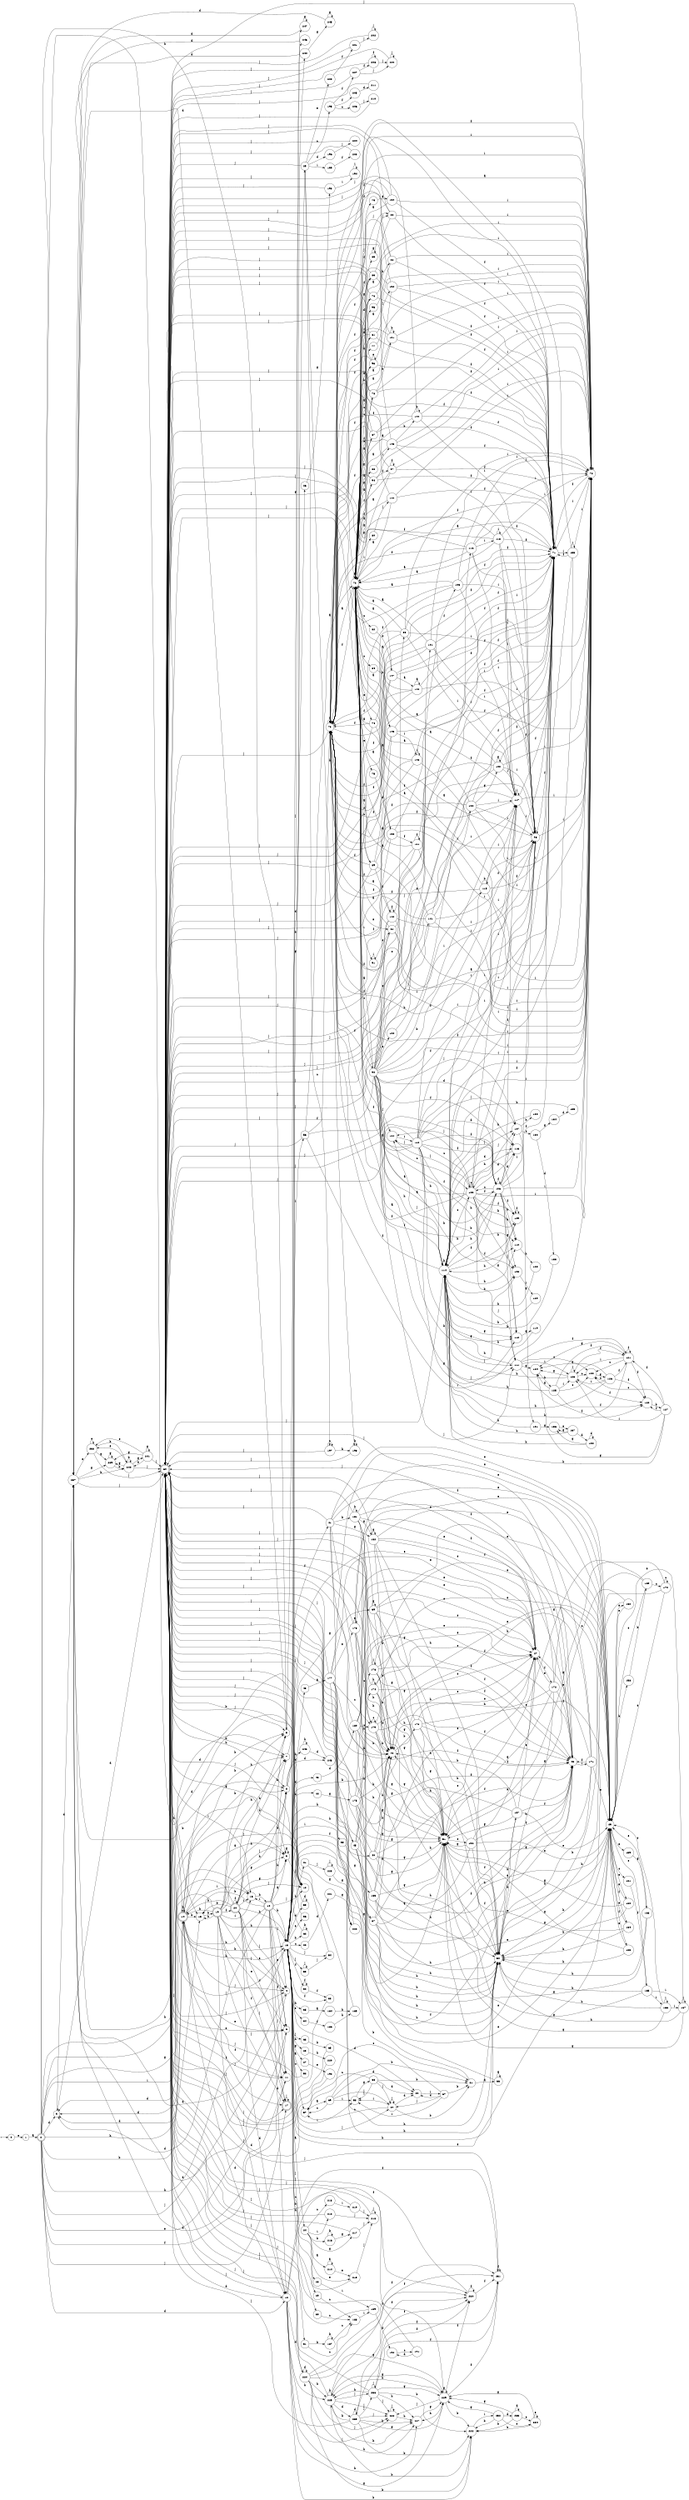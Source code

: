 digraph finite_state_machine {
rankdir=LR;
size="20,20";
node [shape = point]; "dummy0"
node [shape = circle]; "0";
"dummy0" -> "0";
node [shape = circle]; "1";
node [shape = doublecircle]; "2";node [shape = circle]; "3";
node [shape = circle]; "4";
node [shape = circle]; "5";
node [shape = circle]; "6";
node [shape = circle]; "7";
node [shape = circle]; "8";
node [shape = circle]; "9";
node [shape = circle]; "10";
node [shape = circle]; "11";
node [shape = circle]; "12";
node [shape = circle]; "13";
node [shape = doublecircle]; "14";node [shape = circle]; "15";
node [shape = circle]; "16";
node [shape = doublecircle]; "17";node [shape = doublecircle]; "18";node [shape = doublecircle]; "19";node [shape = doublecircle]; "20";node [shape = circle]; "21";
node [shape = circle]; "22";
node [shape = circle]; "23";
node [shape = circle]; "24";
node [shape = circle]; "25";
node [shape = circle]; "26";
node [shape = circle]; "27";
node [shape = circle]; "28";
node [shape = circle]; "29";
node [shape = circle]; "30";
node [shape = circle]; "31";
node [shape = circle]; "32";
node [shape = circle]; "33";
node [shape = circle]; "34";
node [shape = circle]; "35";
node [shape = circle]; "36";
node [shape = circle]; "37";
node [shape = circle]; "38";
node [shape = circle]; "39";
node [shape = circle]; "40";
node [shape = circle]; "41";
node [shape = circle]; "42";
node [shape = circle]; "43";
node [shape = circle]; "44";
node [shape = circle]; "45";
node [shape = circle]; "46";
node [shape = circle]; "47";
node [shape = circle]; "48";
node [shape = circle]; "49";
node [shape = circle]; "50";
node [shape = circle]; "51";
node [shape = circle]; "52";
node [shape = circle]; "53";
node [shape = circle]; "54";
node [shape = circle]; "55";
node [shape = circle]; "56";
node [shape = circle]; "57";
node [shape = circle]; "58";
node [shape = circle]; "59";
node [shape = circle]; "60";
node [shape = circle]; "61";
node [shape = circle]; "62";
node [shape = circle]; "63";
node [shape = doublecircle]; "64";node [shape = circle]; "65";
node [shape = circle]; "66";
node [shape = circle]; "67";
node [shape = circle]; "68";
node [shape = circle]; "69";
node [shape = circle]; "70";
node [shape = circle]; "71";
node [shape = circle]; "72";
node [shape = circle]; "73";
node [shape = circle]; "74";
node [shape = circle]; "75";
node [shape = circle]; "76";
node [shape = circle]; "77";
node [shape = circle]; "78";
node [shape = circle]; "79";
node [shape = circle]; "80";
node [shape = circle]; "81";
node [shape = circle]; "82";
node [shape = circle]; "83";
node [shape = circle]; "84";
node [shape = circle]; "85";
node [shape = circle]; "86";
node [shape = circle]; "87";
node [shape = circle]; "88";
node [shape = circle]; "89";
node [shape = circle]; "90";
node [shape = circle]; "91";
node [shape = circle]; "92";
node [shape = circle]; "93";
node [shape = circle]; "94";
node [shape = circle]; "95";
node [shape = circle]; "96";
node [shape = circle]; "97";
node [shape = circle]; "98";
node [shape = circle]; "99";
node [shape = circle]; "100";
node [shape = circle]; "101";
node [shape = circle]; "102";
node [shape = circle]; "103";
node [shape = circle]; "104";
node [shape = circle]; "105";
node [shape = circle]; "106";
node [shape = circle]; "107";
node [shape = circle]; "108";
node [shape = circle]; "109";
node [shape = circle]; "110";
node [shape = circle]; "111";
node [shape = circle]; "112";
node [shape = circle]; "113";
node [shape = circle]; "114";
node [shape = circle]; "115";
node [shape = circle]; "116";
node [shape = circle]; "117";
node [shape = circle]; "118";
node [shape = circle]; "119";
node [shape = circle]; "120";
node [shape = circle]; "121";
node [shape = circle]; "122";
node [shape = circle]; "123";
node [shape = circle]; "124";
node [shape = circle]; "125";
node [shape = circle]; "126";
node [shape = circle]; "127";
node [shape = circle]; "128";
node [shape = circle]; "129";
node [shape = circle]; "130";
node [shape = circle]; "131";
node [shape = circle]; "132";
node [shape = circle]; "133";
node [shape = circle]; "134";
node [shape = circle]; "135";
node [shape = circle]; "136";
node [shape = circle]; "137";
node [shape = circle]; "138";
node [shape = circle]; "139";
node [shape = circle]; "140";
node [shape = circle]; "141";
node [shape = circle]; "142";
node [shape = circle]; "143";
node [shape = circle]; "144";
node [shape = circle]; "145";
node [shape = circle]; "146";
node [shape = circle]; "147";
node [shape = circle]; "148";
node [shape = circle]; "149";
node [shape = circle]; "150";
node [shape = circle]; "151";
node [shape = circle]; "152";
node [shape = circle]; "153";
node [shape = circle]; "154";
node [shape = circle]; "155";
node [shape = circle]; "156";
node [shape = circle]; "157";
node [shape = circle]; "158";
node [shape = circle]; "159";
node [shape = circle]; "160";
node [shape = circle]; "161";
node [shape = circle]; "162";
node [shape = circle]; "163";
node [shape = circle]; "164";
node [shape = circle]; "165";
node [shape = circle]; "166";
node [shape = circle]; "167";
node [shape = circle]; "168";
node [shape = circle]; "169";
node [shape = circle]; "170";
node [shape = circle]; "171";
node [shape = circle]; "172";
node [shape = circle]; "173";
node [shape = circle]; "174";
node [shape = circle]; "175";
node [shape = circle]; "176";
node [shape = circle]; "177";
node [shape = circle]; "178";
node [shape = circle]; "179";
node [shape = circle]; "180";
node [shape = circle]; "181";
node [shape = circle]; "182";
node [shape = circle]; "183";
node [shape = circle]; "184";
node [shape = circle]; "185";
node [shape = circle]; "186";
node [shape = circle]; "187";
node [shape = circle]; "188";
node [shape = circle]; "189";
node [shape = circle]; "190";
node [shape = circle]; "191";
node [shape = circle]; "192";
node [shape = circle]; "193";
node [shape = circle]; "194";
node [shape = circle]; "195";
node [shape = circle]; "196";
node [shape = circle]; "197";
node [shape = circle]; "198";
node [shape = circle]; "199";
node [shape = circle]; "200";
node [shape = circle]; "201";
node [shape = circle]; "202";
node [shape = circle]; "203";
node [shape = circle]; "204";
node [shape = circle]; "205";
node [shape = circle]; "206";
node [shape = circle]; "207";
node [shape = circle]; "208";
node [shape = circle]; "209";
node [shape = circle]; "210";
node [shape = circle]; "211";
node [shape = circle]; "212";
node [shape = circle]; "213";
node [shape = circle]; "214";
node [shape = circle]; "215";
node [shape = circle]; "216";
node [shape = circle]; "217";
node [shape = circle]; "218";
node [shape = circle]; "219";
node [shape = circle]; "220";
node [shape = circle]; "221";
node [shape = circle]; "222";
node [shape = circle]; "223";
node [shape = circle]; "224";
node [shape = circle]; "225";
node [shape = circle]; "226";
node [shape = circle]; "227";
node [shape = circle]; "228";
node [shape = circle]; "229";
node [shape = circle]; "230";
node [shape = circle]; "231";
node [shape = circle]; "232";
node [shape = circle]; "233";
node [shape = circle]; "234";
node [shape = circle]; "235";
node [shape = circle]; "236";
node [shape = circle]; "237";
node [shape = circle]; "238";
node [shape = circle]; "239";
node [shape = circle]; "240";
node [shape = circle]; "241";
node [shape = circle]; "242";
node [shape = circle]; "243";
node [shape = circle]; "244";
node [shape = circle]; "245";
node [shape = circle]; "246";
node [shape = circle]; "247";
"0" -> "1" [label = "e"];
 "1" -> "2" [label = "a"];
 "2" -> "3" [label = "d"];
 "2" -> "12" [label = "d"];
 "2" -> "17" [label = "j"];
 "2" -> "10" [label = "j"];
 "2" -> "4" [label = "j"];
 "2" -> "5" [label = "h"];
 "2" -> "7" [label = "h"];
 "2" -> "8" [label = "h"];
 "2" -> "13" [label = "h"];
 "2" -> "14" [label = "h"];
 "2" -> "6" [label = "e"];
 "2" -> "9" [label = "g"];
 "2" -> "11" [label = "f"];
 "2" -> "15" [label = "b"];
 "2" -> "16" [label = "i"];
 "17" -> "17" [label = "j"];
 "16" -> "18" [label = "h"];
 "18" -> "16" [label = "i"];
 "18" -> "3" [label = "d"];
 "18" -> "12" [label = "d"];
 "18" -> "17" [label = "j"];
 "18" -> "10" [label = "j"];
 "18" -> "4" [label = "j"];
 "18" -> "5" [label = "h"];
 "18" -> "7" [label = "h"];
 "18" -> "8" [label = "h"];
 "18" -> "13" [label = "h"];
 "18" -> "14" [label = "h"];
 "18" -> "6" [label = "e"];
 "18" -> "9" [label = "g"];
 "18" -> "11" [label = "f"];
 "18" -> "15" [label = "b"];
 "15" -> "19" [label = "b"];
 "19" -> "15" [label = "b"];
 "19" -> "11" [label = "f"];
 "19" -> "20" [label = "f"];
 "19" -> "3" [label = "d"];
 "19" -> "12" [label = "d"];
 "19" -> "17" [label = "j"];
 "19" -> "10" [label = "j"];
 "19" -> "4" [label = "j"];
 "19" -> "5" [label = "h"];
 "19" -> "7" [label = "h"];
 "19" -> "8" [label = "h"];
 "19" -> "13" [label = "h"];
 "19" -> "14" [label = "h"];
 "19" -> "6" [label = "e"];
 "19" -> "9" [label = "g"];
 "19" -> "16" [label = "i"];
 "20" -> "11" [label = "f"];
 "20" -> "20" [label = "f"];
 "20" -> "15" [label = "b"];
 "20" -> "3" [label = "d"];
 "20" -> "12" [label = "d"];
 "20" -> "17" [label = "j"];
 "20" -> "10" [label = "j"];
 "20" -> "4" [label = "j"];
 "20" -> "5" [label = "h"];
 "20" -> "7" [label = "h"];
 "20" -> "8" [label = "h"];
 "20" -> "13" [label = "h"];
 "20" -> "14" [label = "h"];
 "20" -> "6" [label = "e"];
 "20" -> "9" [label = "g"];
 "20" -> "16" [label = "i"];
 "14" -> "5" [label = "h"];
 "14" -> "7" [label = "h"];
 "14" -> "8" [label = "h"];
 "14" -> "13" [label = "h"];
 "14" -> "14" [label = "h"];
 "14" -> "3" [label = "d"];
 "14" -> "12" [label = "d"];
 "14" -> "17" [label = "j"];
 "14" -> "10" [label = "j"];
 "14" -> "4" [label = "j"];
 "14" -> "6" [label = "e"];
 "14" -> "9" [label = "g"];
 "14" -> "11" [label = "f"];
 "14" -> "15" [label = "b"];
 "14" -> "16" [label = "i"];
 "13" -> "35" [label = "h"];
 "13" -> "40" [label = "h"];
 "13" -> "45" [label = "h"];
 "13" -> "46" [label = "h"];
 "13" -> "50" [label = "h"];
 "13" -> "21" [label = "h"];
 "13" -> "23" [label = "h"];
 "13" -> "31" [label = "h"];
 "13" -> "57" [label = "c"];
 "13" -> "29" [label = "c"];
 "13" -> "22" [label = "c"];
 "13" -> "24" [label = "a"];
 "13" -> "52" [label = "a"];
 "13" -> "62" [label = "b"];
 "13" -> "25" [label = "b"];
 "13" -> "44" [label = "b"];
 "13" -> "61" [label = "b"];
 "13" -> "30" [label = "b"];
 "13" -> "51" [label = "g"];
 "13" -> "26" [label = "g"];
 "13" -> "27" [label = "g"];
 "13" -> "39" [label = "g"];
 "13" -> "64" [label = "j"];
 "13" -> "53" [label = "j"];
 "13" -> "54" [label = "j"];
 "13" -> "60" [label = "j"];
 "13" -> "28" [label = "j"];
 "13" -> "63" [label = "j"];
 "13" -> "32" [label = "f"];
 "13" -> "33" [label = "f"];
 "13" -> "48" [label = "f"];
 "13" -> "37" [label = "f"];
 "13" -> "41" [label = "f"];
 "13" -> "49" [label = "e"];
 "13" -> "34" [label = "e"];
 "13" -> "36" [label = "e"];
 "13" -> "47" [label = "e"];
 "13" -> "56" [label = "i"];
 "13" -> "58" [label = "i"];
 "13" -> "38" [label = "i"];
 "13" -> "59" [label = "d"];
 "13" -> "42" [label = "d"];
 "13" -> "43" [label = "d"];
 "13" -> "55" [label = "d"];
 "64" -> "3" [label = "d"];
 "64" -> "12" [label = "d"];
 "64" -> "17" [label = "j"];
 "64" -> "10" [label = "j"];
 "64" -> "4" [label = "j"];
 "64" -> "5" [label = "h"];
 "64" -> "7" [label = "h"];
 "64" -> "8" [label = "h"];
 "64" -> "13" [label = "h"];
 "64" -> "14" [label = "h"];
 "64" -> "6" [label = "e"];
 "64" -> "9" [label = "g"];
 "64" -> "11" [label = "f"];
 "64" -> "15" [label = "b"];
 "64" -> "16" [label = "i"];
 "63" -> "65" [label = "b"];
 "65" -> "64" [label = "j"];
 "62" -> "62" [label = "b"];
 "62" -> "64" [label = "j"];
 "61" -> "66" [label = "a"];
 "61" -> "64" [label = "j"];
 "66" -> "66" [label = "a"];
 "66" -> "64" [label = "j"];
 "60" -> "60" [label = "j"];
 "60" -> "57" [label = "c"];
 "60" -> "58" [label = "i"];
 "60" -> "59" [label = "d"];
 "60" -> "61" [label = "b"];
 "59" -> "67" [label = "i"];
 "67" -> "59" [label = "d"];
 "67" -> "57" [label = "c"];
 "67" -> "58" [label = "i"];
 "67" -> "60" [label = "j"];
 "67" -> "61" [label = "b"];
 "58" -> "68" [label = "g"];
 "68" -> "58" [label = "i"];
 "68" -> "57" [label = "c"];
 "68" -> "59" [label = "d"];
 "68" -> "60" [label = "j"];
 "68" -> "61" [label = "b"];
 "57" -> "69" [label = "a"];
 "69" -> "57" [label = "c"];
 "69" -> "58" [label = "i"];
 "69" -> "59" [label = "d"];
 "69" -> "60" [label = "j"];
 "69" -> "61" [label = "b"];
 "56" -> "70" [label = "i"];
 "56" -> "73" [label = "f"];
 "56" -> "71" [label = "f"];
 "56" -> "72" [label = "a"];
 "56" -> "64" [label = "j"];
 "73" -> "73" [label = "f"];
 "73" -> "71" [label = "f"];
 "73" -> "70" [label = "i"];
 "73" -> "72" [label = "a"];
 "73" -> "64" [label = "j"];
 "72" -> "72" [label = "a"];
 "72" -> "88" [label = "a"];
 "72" -> "74" [label = "e"];
 "72" -> "75" [label = "e"];
 "72" -> "92" [label = "e"];
 "72" -> "93" [label = "e"];
 "72" -> "76" [label = "h"];
 "72" -> "95" [label = "h"];
 "72" -> "81" [label = "c"];
 "72" -> "82" [label = "c"];
 "72" -> "84" [label = "c"];
 "72" -> "89" [label = "c"];
 "72" -> "90" [label = "c"];
 "72" -> "77" [label = "c"];
 "72" -> "94" [label = "g"];
 "72" -> "85" [label = "g"];
 "72" -> "78" [label = "g"];
 "72" -> "87" [label = "g"];
 "72" -> "64" [label = "j"];
 "72" -> "86" [label = "j"];
 "72" -> "79" [label = "j"];
 "72" -> "80" [label = "i"];
 "72" -> "91" [label = "i"];
 "72" -> "70" [label = "i"];
 "72" -> "83" [label = "d"];
 "72" -> "73" [label = "f"];
 "72" -> "71" [label = "f"];
 "95" -> "96" [label = "h"];
 "96" -> "72" [label = "a"];
 "96" -> "70" [label = "i"];
 "96" -> "73" [label = "f"];
 "96" -> "71" [label = "f"];
 "96" -> "64" [label = "j"];
 "94" -> "73" [label = "f"];
 "94" -> "97" [label = "f"];
 "94" -> "71" [label = "f"];
 "94" -> "72" [label = "a"];
 "94" -> "70" [label = "i"];
 "94" -> "64" [label = "j"];
 "97" -> "73" [label = "f"];
 "97" -> "97" [label = "f"];
 "97" -> "71" [label = "f"];
 "97" -> "72" [label = "a"];
 "97" -> "70" [label = "i"];
 "97" -> "64" [label = "j"];
 "93" -> "93" [label = "e"];
 "93" -> "72" [label = "a"];
 "93" -> "70" [label = "i"];
 "93" -> "73" [label = "f"];
 "93" -> "71" [label = "f"];
 "93" -> "64" [label = "j"];
 "92" -> "98" [label = "i"];
 "92" -> "70" [label = "i"];
 "92" -> "72" [label = "a"];
 "92" -> "73" [label = "f"];
 "92" -> "71" [label = "f"];
 "92" -> "64" [label = "j"];
 "98" -> "98" [label = "i"];
 "98" -> "70" [label = "i"];
 "98" -> "72" [label = "a"];
 "98" -> "73" [label = "f"];
 "98" -> "71" [label = "f"];
 "98" -> "64" [label = "j"];
 "91" -> "91" [label = "i"];
 "91" -> "92" [label = "e"];
 "90" -> "105" [label = "c"];
 "90" -> "99" [label = "c"];
 "90" -> "116" [label = "e"];
 "90" -> "100" [label = "e"];
 "90" -> "101" [label = "e"];
 "90" -> "70" [label = "i"];
 "90" -> "98" [label = "i"];
 "90" -> "117" [label = "i"];
 "90" -> "102" [label = "i"];
 "90" -> "64" [label = "j"];
 "90" -> "103" [label = "j"];
 "90" -> "104" [label = "j"];
 "90" -> "107" [label = "j"];
 "90" -> "111" [label = "j"];
 "90" -> "73" [label = "f"];
 "90" -> "106" [label = "f"];
 "90" -> "109" [label = "f"];
 "90" -> "71" [label = "f"];
 "90" -> "115" [label = "b"];
 "90" -> "108" [label = "b"];
 "90" -> "114" [label = "h"];
 "90" -> "110" [label = "h"];
 "90" -> "112" [label = "g"];
 "90" -> "113" [label = "d"];
 "90" -> "72" [label = "a"];
 "117" -> "98" [label = "i"];
 "117" -> "117" [label = "i"];
 "117" -> "70" [label = "i"];
 "117" -> "72" [label = "a"];
 "117" -> "73" [label = "f"];
 "117" -> "71" [label = "f"];
 "117" -> "64" [label = "j"];
 "116" -> "70" [label = "i"];
 "116" -> "98" [label = "i"];
 "116" -> "117" [label = "i"];
 "116" -> "118" [label = "i"];
 "116" -> "72" [label = "a"];
 "116" -> "73" [label = "f"];
 "116" -> "71" [label = "f"];
 "116" -> "64" [label = "j"];
 "118" -> "70" [label = "i"];
 "118" -> "98" [label = "i"];
 "118" -> "117" [label = "i"];
 "118" -> "118" [label = "i"];
 "118" -> "72" [label = "a"];
 "118" -> "73" [label = "f"];
 "118" -> "71" [label = "f"];
 "118" -> "64" [label = "j"];
 "115" -> "115" [label = "b"];
 "115" -> "98" [label = "i"];
 "115" -> "117" [label = "i"];
 "115" -> "70" [label = "i"];
 "115" -> "72" [label = "a"];
 "115" -> "73" [label = "f"];
 "115" -> "71" [label = "f"];
 "115" -> "64" [label = "j"];
 "114" -> "114" [label = "h"];
 "114" -> "110" [label = "h"];
 "114" -> "104" [label = "j"];
 "114" -> "64" [label = "j"];
 "114" -> "107" [label = "j"];
 "114" -> "111" [label = "j"];
 "114" -> "108" [label = "b"];
 "114" -> "73" [label = "f"];
 "114" -> "106" [label = "f"];
 "114" -> "109" [label = "f"];
 "114" -> "71" [label = "f"];
 "114" -> "112" [label = "g"];
 "114" -> "113" [label = "d"];
 "114" -> "105" [label = "c"];
 "114" -> "98" [label = "i"];
 "114" -> "117" [label = "i"];
 "114" -> "70" [label = "i"];
 "114" -> "72" [label = "a"];
 "113" -> "114" [label = "h"];
 "112" -> "119" [label = "g"];
 "119" -> "114" [label = "h"];
 "111" -> "120" [label = "f"];
 "111" -> "121" [label = "f"];
 "111" -> "122" [label = "c"];
 "111" -> "123" [label = "i"];
 "111" -> "124" [label = "g"];
 "111" -> "114" [label = "h"];
 "124" -> "125" [label = "b"];
 "125" -> "124" [label = "g"];
 "125" -> "120" [label = "f"];
 "125" -> "121" [label = "f"];
 "125" -> "122" [label = "c"];
 "125" -> "123" [label = "i"];
 "125" -> "114" [label = "h"];
 "123" -> "123" [label = "i"];
 "123" -> "120" [label = "f"];
 "123" -> "121" [label = "f"];
 "123" -> "122" [label = "c"];
 "123" -> "124" [label = "g"];
 "123" -> "114" [label = "h"];
 "122" -> "126" [label = "g"];
 "126" -> "122" [label = "c"];
 "126" -> "120" [label = "f"];
 "126" -> "121" [label = "f"];
 "126" -> "123" [label = "i"];
 "126" -> "124" [label = "g"];
 "126" -> "114" [label = "h"];
 "121" -> "120" [label = "f"];
 "121" -> "121" [label = "f"];
 "121" -> "122" [label = "c"];
 "121" -> "123" [label = "i"];
 "121" -> "124" [label = "g"];
 "121" -> "114" [label = "h"];
 "120" -> "127" [label = "b"];
 "127" -> "120" [label = "f"];
 "127" -> "121" [label = "f"];
 "127" -> "122" [label = "c"];
 "127" -> "123" [label = "i"];
 "127" -> "124" [label = "g"];
 "127" -> "114" [label = "h"];
 "110" -> "128" [label = "h"];
 "128" -> "114" [label = "h"];
 "109" -> "109" [label = "f"];
 "109" -> "114" [label = "h"];
 "108" -> "129" [label = "i"];
 "129" -> "114" [label = "h"];
 "107" -> "130" [label = "h"];
 "107" -> "131" [label = "g"];
 "107" -> "132" [label = "c"];
 "132" -> "133" [label = "d"];
 "132" -> "134" [label = "g"];
 "134" -> "135" [label = "d"];
 "135" -> "114" [label = "h"];
 "133" -> "114" [label = "h"];
 "131" -> "136" [label = "g"];
 "131" -> "114" [label = "h"];
 "136" -> "137" [label = "e"];
 "137" -> "136" [label = "g"];
 "137" -> "138" [label = "d"];
 "137" -> "114" [label = "h"];
 "138" -> "138" [label = "d"];
 "138" -> "136" [label = "g"];
 "138" -> "114" [label = "h"];
 "130" -> "114" [label = "h"];
 "106" -> "73" [label = "f"];
 "106" -> "106" [label = "f"];
 "106" -> "109" [label = "f"];
 "106" -> "71" [label = "f"];
 "106" -> "104" [label = "j"];
 "106" -> "64" [label = "j"];
 "106" -> "107" [label = "j"];
 "106" -> "111" [label = "j"];
 "106" -> "105" [label = "c"];
 "106" -> "108" [label = "b"];
 "106" -> "114" [label = "h"];
 "106" -> "110" [label = "h"];
 "106" -> "112" [label = "g"];
 "106" -> "113" [label = "d"];
 "106" -> "98" [label = "i"];
 "106" -> "117" [label = "i"];
 "106" -> "70" [label = "i"];
 "106" -> "72" [label = "a"];
 "105" -> "105" [label = "c"];
 "105" -> "104" [label = "j"];
 "105" -> "64" [label = "j"];
 "105" -> "107" [label = "j"];
 "105" -> "111" [label = "j"];
 "105" -> "73" [label = "f"];
 "105" -> "106" [label = "f"];
 "105" -> "109" [label = "f"];
 "105" -> "71" [label = "f"];
 "105" -> "108" [label = "b"];
 "105" -> "114" [label = "h"];
 "105" -> "110" [label = "h"];
 "105" -> "112" [label = "g"];
 "105" -> "113" [label = "d"];
 "105" -> "98" [label = "i"];
 "105" -> "117" [label = "i"];
 "105" -> "70" [label = "i"];
 "105" -> "72" [label = "a"];
 "104" -> "139" [label = "i"];
 "139" -> "104" [label = "j"];
 "139" -> "64" [label = "j"];
 "139" -> "107" [label = "j"];
 "139" -> "111" [label = "j"];
 "139" -> "105" [label = "c"];
 "139" -> "73" [label = "f"];
 "139" -> "106" [label = "f"];
 "139" -> "109" [label = "f"];
 "139" -> "71" [label = "f"];
 "139" -> "108" [label = "b"];
 "139" -> "114" [label = "h"];
 "139" -> "110" [label = "h"];
 "139" -> "112" [label = "g"];
 "139" -> "113" [label = "d"];
 "139" -> "98" [label = "i"];
 "139" -> "117" [label = "i"];
 "139" -> "70" [label = "i"];
 "139" -> "72" [label = "a"];
 "103" -> "98" [label = "i"];
 "103" -> "117" [label = "i"];
 "103" -> "70" [label = "i"];
 "103" -> "72" [label = "a"];
 "103" -> "73" [label = "f"];
 "103" -> "71" [label = "f"];
 "103" -> "64" [label = "j"];
 "102" -> "140" [label = "g"];
 "102" -> "98" [label = "i"];
 "102" -> "117" [label = "i"];
 "102" -> "70" [label = "i"];
 "102" -> "72" [label = "a"];
 "102" -> "73" [label = "f"];
 "102" -> "71" [label = "f"];
 "102" -> "64" [label = "j"];
 "140" -> "140" [label = "g"];
 "140" -> "98" [label = "i"];
 "140" -> "117" [label = "i"];
 "140" -> "70" [label = "i"];
 "140" -> "72" [label = "a"];
 "140" -> "73" [label = "f"];
 "140" -> "71" [label = "f"];
 "140" -> "64" [label = "j"];
 "101" -> "98" [label = "i"];
 "101" -> "117" [label = "i"];
 "101" -> "70" [label = "i"];
 "101" -> "72" [label = "a"];
 "101" -> "73" [label = "f"];
 "101" -> "71" [label = "f"];
 "101" -> "64" [label = "j"];
 "100" -> "141" [label = "h"];
 "141" -> "98" [label = "i"];
 "141" -> "117" [label = "i"];
 "141" -> "70" [label = "i"];
 "141" -> "72" [label = "a"];
 "141" -> "73" [label = "f"];
 "141" -> "71" [label = "f"];
 "141" -> "64" [label = "j"];
 "99" -> "98" [label = "i"];
 "99" -> "117" [label = "i"];
 "99" -> "70" [label = "i"];
 "99" -> "72" [label = "a"];
 "99" -> "73" [label = "f"];
 "99" -> "71" [label = "f"];
 "99" -> "64" [label = "j"];
 "89" -> "73" [label = "f"];
 "89" -> "142" [label = "f"];
 "89" -> "71" [label = "f"];
 "89" -> "98" [label = "i"];
 "89" -> "70" [label = "i"];
 "89" -> "72" [label = "a"];
 "89" -> "64" [label = "j"];
 "142" -> "73" [label = "f"];
 "142" -> "142" [label = "f"];
 "142" -> "71" [label = "f"];
 "142" -> "98" [label = "i"];
 "142" -> "70" [label = "i"];
 "142" -> "72" [label = "a"];
 "142" -> "64" [label = "j"];
 "88" -> "143" [label = "i"];
 "143" -> "144" [label = "b"];
 "143" -> "98" [label = "i"];
 "143" -> "70" [label = "i"];
 "143" -> "72" [label = "a"];
 "143" -> "73" [label = "f"];
 "143" -> "71" [label = "f"];
 "143" -> "64" [label = "j"];
 "144" -> "144" [label = "b"];
 "144" -> "98" [label = "i"];
 "144" -> "70" [label = "i"];
 "144" -> "72" [label = "a"];
 "144" -> "73" [label = "f"];
 "144" -> "71" [label = "f"];
 "144" -> "64" [label = "j"];
 "87" -> "72" [label = "a"];
 "87" -> "70" [label = "i"];
 "87" -> "73" [label = "f"];
 "87" -> "71" [label = "f"];
 "87" -> "64" [label = "j"];
 "86" -> "72" [label = "a"];
 "86" -> "70" [label = "i"];
 "86" -> "73" [label = "f"];
 "86" -> "71" [label = "f"];
 "86" -> "64" [label = "j"];
 "85" -> "85" [label = "g"];
 "85" -> "86" [label = "j"];
 "84" -> "145" [label = "h"];
 "145" -> "146" [label = "i"];
 "145" -> "70" [label = "i"];
 "145" -> "72" [label = "a"];
 "145" -> "73" [label = "f"];
 "145" -> "71" [label = "f"];
 "145" -> "64" [label = "j"];
 "146" -> "146" [label = "i"];
 "146" -> "70" [label = "i"];
 "146" -> "72" [label = "a"];
 "146" -> "73" [label = "f"];
 "146" -> "71" [label = "f"];
 "146" -> "64" [label = "j"];
 "83" -> "72" [label = "a"];
 "83" -> "70" [label = "i"];
 "83" -> "73" [label = "f"];
 "83" -> "71" [label = "f"];
 "83" -> "64" [label = "j"];
 "82" -> "147" [label = "e"];
 "147" -> "72" [label = "a"];
 "147" -> "148" [label = "a"];
 "147" -> "70" [label = "i"];
 "147" -> "73" [label = "f"];
 "147" -> "71" [label = "f"];
 "147" -> "64" [label = "j"];
 "148" -> "72" [label = "a"];
 "148" -> "148" [label = "a"];
 "148" -> "70" [label = "i"];
 "148" -> "73" [label = "f"];
 "148" -> "71" [label = "f"];
 "148" -> "64" [label = "j"];
 "81" -> "72" [label = "a"];
 "81" -> "70" [label = "i"];
 "81" -> "73" [label = "f"];
 "81" -> "71" [label = "f"];
 "81" -> "64" [label = "j"];
 "80" -> "149" [label = "j"];
 "149" -> "72" [label = "a"];
 "149" -> "70" [label = "i"];
 "149" -> "73" [label = "f"];
 "149" -> "71" [label = "f"];
 "149" -> "64" [label = "j"];
 "79" -> "150" [label = "a"];
 "150" -> "72" [label = "a"];
 "150" -> "70" [label = "i"];
 "150" -> "73" [label = "f"];
 "150" -> "71" [label = "f"];
 "150" -> "64" [label = "j"];
 "78" -> "151" [label = "b"];
 "78" -> "72" [label = "a"];
 "78" -> "70" [label = "i"];
 "78" -> "73" [label = "f"];
 "78" -> "71" [label = "f"];
 "78" -> "64" [label = "j"];
 "151" -> "151" [label = "b"];
 "151" -> "72" [label = "a"];
 "151" -> "70" [label = "i"];
 "151" -> "73" [label = "f"];
 "151" -> "71" [label = "f"];
 "151" -> "64" [label = "j"];
 "77" -> "152" [label = "j"];
 "152" -> "72" [label = "a"];
 "152" -> "70" [label = "i"];
 "152" -> "73" [label = "f"];
 "152" -> "71" [label = "f"];
 "152" -> "64" [label = "j"];
 "76" -> "72" [label = "a"];
 "76" -> "70" [label = "i"];
 "76" -> "73" [label = "f"];
 "76" -> "71" [label = "f"];
 "76" -> "64" [label = "j"];
 "75" -> "153" [label = "d"];
 "153" -> "73" [label = "f"];
 "153" -> "154" [label = "f"];
 "153" -> "71" [label = "f"];
 "153" -> "72" [label = "a"];
 "153" -> "70" [label = "i"];
 "153" -> "64" [label = "j"];
 "154" -> "73" [label = "f"];
 "154" -> "154" [label = "f"];
 "154" -> "71" [label = "f"];
 "154" -> "72" [label = "a"];
 "154" -> "70" [label = "i"];
 "154" -> "64" [label = "j"];
 "74" -> "72" [label = "a"];
 "74" -> "70" [label = "i"];
 "74" -> "73" [label = "f"];
 "74" -> "71" [label = "f"];
 "74" -> "64" [label = "j"];
 "71" -> "73" [label = "f"];
 "71" -> "71" [label = "f"];
 "71" -> "155" [label = "i"];
 "71" -> "70" [label = "i"];
 "71" -> "72" [label = "a"];
 "71" -> "64" [label = "j"];
 "155" -> "155" [label = "i"];
 "155" -> "70" [label = "i"];
 "155" -> "73" [label = "f"];
 "155" -> "71" [label = "f"];
 "155" -> "72" [label = "a"];
 "155" -> "64" [label = "j"];
 "70" -> "70" [label = "i"];
 "70" -> "73" [label = "f"];
 "70" -> "71" [label = "f"];
 "70" -> "72" [label = "a"];
 "70" -> "64" [label = "j"];
 "55" -> "55" [label = "d"];
 "55" -> "64" [label = "j"];
 "54" -> "64" [label = "j"];
 "53" -> "53" [label = "j"];
 "53" -> "54" [label = "j"];
 "52" -> "64" [label = "j"];
 "51" -> "156" [label = "e"];
 "156" -> "51" [label = "g"];
 "156" -> "50" [label = "h"];
 "156" -> "46" [label = "h"];
 "156" -> "49" [label = "e"];
 "156" -> "47" [label = "e"];
 "156" -> "48" [label = "f"];
 "156" -> "64" [label = "j"];
 "50" -> "157" [label = "h"];
 "157" -> "50" [label = "h"];
 "157" -> "46" [label = "h"];
 "157" -> "51" [label = "g"];
 "157" -> "49" [label = "e"];
 "157" -> "47" [label = "e"];
 "157" -> "48" [label = "f"];
 "157" -> "64" [label = "j"];
 "49" -> "158" [label = "b"];
 "49" -> "160" [label = "e"];
 "49" -> "162" [label = "e"];
 "49" -> "159" [label = "e"];
 "49" -> "161" [label = "c"];
 "49" -> "163" [label = "f"];
 "49" -> "164" [label = "f"];
 "164" -> "49" [label = "e"];
 "164" -> "50" [label = "h"];
 "164" -> "51" [label = "g"];
 "163" -> "49" [label = "e"];
 "163" -> "50" [label = "h"];
 "163" -> "51" [label = "g"];
 "162" -> "49" [label = "e"];
 "162" -> "50" [label = "h"];
 "162" -> "51" [label = "g"];
 "161" -> "165" [label = "f"];
 "165" -> "166" [label = "i"];
 "165" -> "167" [label = "i"];
 "165" -> "49" [label = "e"];
 "165" -> "50" [label = "h"];
 "165" -> "51" [label = "g"];
 "167" -> "167" [label = "i"];
 "167" -> "49" [label = "e"];
 "167" -> "50" [label = "h"];
 "167" -> "51" [label = "g"];
 "166" -> "166" [label = "i"];
 "166" -> "167" [label = "i"];
 "166" -> "49" [label = "e"];
 "166" -> "50" [label = "h"];
 "166" -> "51" [label = "g"];
 "160" -> "49" [label = "e"];
 "160" -> "50" [label = "h"];
 "160" -> "51" [label = "g"];
 "159" -> "168" [label = "g"];
 "168" -> "49" [label = "e"];
 "168" -> "50" [label = "h"];
 "168" -> "51" [label = "g"];
 "158" -> "169" [label = "b"];
 "169" -> "170" [label = "c"];
 "169" -> "49" [label = "e"];
 "169" -> "50" [label = "h"];
 "169" -> "51" [label = "g"];
 "170" -> "170" [label = "c"];
 "170" -> "49" [label = "e"];
 "170" -> "50" [label = "h"];
 "170" -> "51" [label = "g"];
 "48" -> "171" [label = "i"];
 "171" -> "48" [label = "f"];
 "171" -> "50" [label = "h"];
 "171" -> "46" [label = "h"];
 "171" -> "49" [label = "e"];
 "171" -> "47" [label = "e"];
 "171" -> "51" [label = "g"];
 "171" -> "64" [label = "j"];
 "47" -> "172" [label = "f"];
 "172" -> "49" [label = "e"];
 "172" -> "47" [label = "e"];
 "172" -> "50" [label = "h"];
 "172" -> "46" [label = "h"];
 "172" -> "48" [label = "f"];
 "172" -> "51" [label = "g"];
 "172" -> "64" [label = "j"];
 "46" -> "173" [label = "b"];
 "173" -> "50" [label = "h"];
 "173" -> "46" [label = "h"];
 "173" -> "49" [label = "e"];
 "173" -> "47" [label = "e"];
 "173" -> "48" [label = "f"];
 "173" -> "51" [label = "g"];
 "173" -> "64" [label = "j"];
 "45" -> "46" [label = "h"];
 "45" -> "50" [label = "h"];
 "45" -> "174" [label = "h"];
 "45" -> "49" [label = "e"];
 "45" -> "47" [label = "e"];
 "45" -> "48" [label = "f"];
 "45" -> "51" [label = "g"];
 "45" -> "64" [label = "j"];
 "174" -> "46" [label = "h"];
 "174" -> "50" [label = "h"];
 "174" -> "174" [label = "h"];
 "174" -> "49" [label = "e"];
 "174" -> "47" [label = "e"];
 "174" -> "48" [label = "f"];
 "174" -> "51" [label = "g"];
 "174" -> "64" [label = "j"];
 "44" -> "175" [label = "g"];
 "175" -> "176" [label = "i"];
 "175" -> "50" [label = "h"];
 "175" -> "46" [label = "h"];
 "175" -> "49" [label = "e"];
 "175" -> "47" [label = "e"];
 "175" -> "48" [label = "f"];
 "175" -> "51" [label = "g"];
 "175" -> "64" [label = "j"];
 "176" -> "176" [label = "i"];
 "176" -> "50" [label = "h"];
 "176" -> "46" [label = "h"];
 "176" -> "49" [label = "e"];
 "176" -> "47" [label = "e"];
 "176" -> "48" [label = "f"];
 "176" -> "51" [label = "g"];
 "176" -> "64" [label = "j"];
 "43" -> "177" [label = "a"];
 "177" -> "49" [label = "e"];
 "177" -> "178" [label = "e"];
 "177" -> "47" [label = "e"];
 "177" -> "179" [label = "c"];
 "177" -> "50" [label = "h"];
 "177" -> "46" [label = "h"];
 "177" -> "48" [label = "f"];
 "177" -> "51" [label = "g"];
 "177" -> "64" [label = "j"];
 "179" -> "179" [label = "c"];
 "179" -> "50" [label = "h"];
 "179" -> "46" [label = "h"];
 "179" -> "49" [label = "e"];
 "179" -> "47" [label = "e"];
 "179" -> "48" [label = "f"];
 "179" -> "51" [label = "g"];
 "179" -> "64" [label = "j"];
 "178" -> "49" [label = "e"];
 "178" -> "178" [label = "e"];
 "178" -> "47" [label = "e"];
 "178" -> "179" [label = "c"];
 "178" -> "50" [label = "h"];
 "178" -> "46" [label = "h"];
 "178" -> "48" [label = "f"];
 "178" -> "51" [label = "g"];
 "178" -> "64" [label = "j"];
 "42" -> "180" [label = "d"];
 "180" -> "179" [label = "c"];
 "180" -> "50" [label = "h"];
 "180" -> "46" [label = "h"];
 "180" -> "49" [label = "e"];
 "180" -> "47" [label = "e"];
 "180" -> "48" [label = "f"];
 "180" -> "51" [label = "g"];
 "180" -> "64" [label = "j"];
 "41" -> "181" [label = "b"];
 "41" -> "51" [label = "g"];
 "41" -> "182" [label = "g"];
 "41" -> "50" [label = "h"];
 "41" -> "46" [label = "h"];
 "41" -> "49" [label = "e"];
 "41" -> "47" [label = "e"];
 "41" -> "48" [label = "f"];
 "41" -> "64" [label = "j"];
 "182" -> "51" [label = "g"];
 "182" -> "182" [label = "g"];
 "182" -> "50" [label = "h"];
 "182" -> "46" [label = "h"];
 "182" -> "49" [label = "e"];
 "182" -> "47" [label = "e"];
 "182" -> "48" [label = "f"];
 "182" -> "64" [label = "j"];
 "181" -> "181" [label = "b"];
 "181" -> "51" [label = "g"];
 "181" -> "182" [label = "g"];
 "181" -> "50" [label = "h"];
 "181" -> "46" [label = "h"];
 "181" -> "49" [label = "e"];
 "181" -> "47" [label = "e"];
 "181" -> "48" [label = "f"];
 "181" -> "64" [label = "j"];
 "40" -> "50" [label = "h"];
 "40" -> "46" [label = "h"];
 "40" -> "49" [label = "e"];
 "40" -> "47" [label = "e"];
 "40" -> "48" [label = "f"];
 "40" -> "51" [label = "g"];
 "40" -> "64" [label = "j"];
 "39" -> "51" [label = "g"];
 "39" -> "39" [label = "g"];
 "39" -> "50" [label = "h"];
 "39" -> "46" [label = "h"];
 "39" -> "49" [label = "e"];
 "39" -> "47" [label = "e"];
 "39" -> "48" [label = "f"];
 "39" -> "64" [label = "j"];
 "38" -> "183" [label = "g"];
 "183" -> "50" [label = "h"];
 "183" -> "46" [label = "h"];
 "183" -> "49" [label = "e"];
 "183" -> "47" [label = "e"];
 "183" -> "48" [label = "f"];
 "183" -> "51" [label = "g"];
 "183" -> "64" [label = "j"];
 "37" -> "50" [label = "h"];
 "37" -> "46" [label = "h"];
 "37" -> "49" [label = "e"];
 "37" -> "47" [label = "e"];
 "37" -> "48" [label = "f"];
 "37" -> "51" [label = "g"];
 "37" -> "64" [label = "j"];
 "36" -> "64" [label = "j"];
 "35" -> "184" [label = "a"];
 "184" -> "185" [label = "h"];
 "185" -> "64" [label = "j"];
 "34" -> "186" [label = "f"];
 "186" -> "185" [label = "h"];
 "33" -> "64" [label = "j"];
 "32" -> "32" [label = "f"];
 "32" -> "33" [label = "f"];
 "31" -> "187" [label = "b"];
 "31" -> "188" [label = "c"];
 "188" -> "189" [label = "i"];
 "189" -> "190" [label = "d"];
 "189" -> "64" [label = "j"];
 "190" -> "191" [label = "c"];
 "191" -> "190" [label = "d"];
 "191" -> "64" [label = "j"];
 "187" -> "187" [label = "b"];
 "187" -> "188" [label = "c"];
 "30" -> "188" [label = "c"];
 "29" -> "188" [label = "c"];
 "28" -> "189" [label = "i"];
 "27" -> "192" [label = "e"];
 "192" -> "64" [label = "j"];
 "26" -> "193" [label = "g"];
 "193" -> "194" [label = "i"];
 "193" -> "64" [label = "j"];
 "194" -> "194" [label = "i"];
 "194" -> "64" [label = "j"];
 "25" -> "195" [label = "c"];
 "25" -> "197" [label = "c"];
 "25" -> "196" [label = "d"];
 "25" -> "198" [label = "h"];
 "25" -> "199" [label = "i"];
 "25" -> "200" [label = "e"];
 "25" -> "64" [label = "j"];
 "200" -> "201" [label = "f"];
 "201" -> "64" [label = "j"];
 "201" -> "202" [label = "j"];
 "202" -> "64" [label = "j"];
 "202" -> "202" [label = "j"];
 "199" -> "203" [label = "f"];
 "203" -> "64" [label = "j"];
 "198" -> "198" [label = "h"];
 "198" -> "64" [label = "j"];
 "197" -> "197" [label = "c"];
 "197" -> "198" [label = "h"];
 "197" -> "64" [label = "j"];
 "196" -> "204" [label = "j"];
 "204" -> "64" [label = "j"];
 "195" -> "205" [label = "f"];
 "195" -> "207" [label = "f"];
 "195" -> "206" [label = "c"];
 "207" -> "208" [label = "f"];
 "207" -> "64" [label = "j"];
 "207" -> "209" [label = "j"];
 "209" -> "64" [label = "j"];
 "209" -> "209" [label = "j"];
 "208" -> "208" [label = "f"];
 "208" -> "64" [label = "j"];
 "208" -> "209" [label = "j"];
 "206" -> "210" [label = "j"];
 "210" -> "64" [label = "j"];
 "205" -> "211" [label = "d"];
 "211" -> "64" [label = "j"];
 "24" -> "212" [label = "i"];
 "24" -> "213" [label = "c"];
 "24" -> "214" [label = "a"];
 "24" -> "215" [label = "e"];
 "24" -> "216" [label = "b"];
 "24" -> "217" [label = "g"];
 "217" -> "64" [label = "j"];
 "217" -> "218" [label = "j"];
 "218" -> "64" [label = "j"];
 "218" -> "218" [label = "j"];
 "216" -> "216" [label = "b"];
 "216" -> "217" [label = "g"];
 "215" -> "64" [label = "j"];
 "215" -> "218" [label = "j"];
 "214" -> "214" [label = "a"];
 "214" -> "215" [label = "e"];
 "213" -> "219" [label = "i"];
 "219" -> "64" [label = "j"];
 "219" -> "218" [label = "j"];
 "212" -> "64" [label = "j"];
 "212" -> "218" [label = "j"];
 "23" -> "220" [label = "h"];
 "220" -> "64" [label = "j"];
 "22" -> "221" [label = "d"];
 "221" -> "222" [label = "g"];
 "222" -> "64" [label = "j"];
 "21" -> "223" [label = "j"];
 "21" -> "222" [label = "g"];
 "223" -> "223" [label = "j"];
 "223" -> "222" [label = "g"];
 "12" -> "224" [label = "d"];
 "12" -> "225" [label = "h"];
 "12" -> "227" [label = "h"];
 "12" -> "64" [label = "j"];
 "12" -> "226" [label = "j"];
 "12" -> "228" [label = "b"];
 "12" -> "229" [label = "g"];
 "12" -> "230" [label = "f"];
 "12" -> "231" [label = "f"];
 "231" -> "231" [label = "f"];
 "231" -> "64" [label = "j"];
 "230" -> "230" [label = "f"];
 "230" -> "231" [label = "f"];
 "230" -> "64" [label = "j"];
 "229" -> "229" [label = "g"];
 "229" -> "64" [label = "j"];
 "229" -> "226" [label = "j"];
 "229" -> "225" [label = "h"];
 "229" -> "227" [label = "h"];
 "229" -> "228" [label = "b"];
 "229" -> "230" [label = "f"];
 "229" -> "231" [label = "f"];
 "228" -> "232" [label = "i"];
 "232" -> "228" [label = "b"];
 "232" -> "233" [label = "d"];
 "232" -> "234" [label = "e"];
 "232" -> "229" [label = "g"];
 "234" -> "234" [label = "e"];
 "234" -> "228" [label = "b"];
 "234" -> "229" [label = "g"];
 "233" -> "233" [label = "d"];
 "233" -> "228" [label = "b"];
 "233" -> "234" [label = "e"];
 "233" -> "229" [label = "g"];
 "227" -> "229" [label = "g"];
 "226" -> "226" [label = "j"];
 "226" -> "227" [label = "h"];
 "225" -> "225" [label = "h"];
 "225" -> "227" [label = "h"];
 "225" -> "235" [label = "d"];
 "225" -> "64" [label = "j"];
 "225" -> "226" [label = "j"];
 "225" -> "236" [label = "j"];
 "225" -> "228" [label = "b"];
 "225" -> "229" [label = "g"];
 "225" -> "230" [label = "f"];
 "225" -> "231" [label = "f"];
 "236" -> "64" [label = "j"];
 "236" -> "226" [label = "j"];
 "236" -> "236" [label = "j"];
 "236" -> "225" [label = "h"];
 "236" -> "227" [label = "h"];
 "236" -> "228" [label = "b"];
 "236" -> "229" [label = "g"];
 "236" -> "230" [label = "f"];
 "236" -> "231" [label = "f"];
 "235" -> "235" [label = "d"];
 "235" -> "225" [label = "h"];
 "235" -> "227" [label = "h"];
 "235" -> "64" [label = "j"];
 "235" -> "226" [label = "j"];
 "235" -> "236" [label = "j"];
 "235" -> "228" [label = "b"];
 "235" -> "229" [label = "g"];
 "235" -> "230" [label = "f"];
 "235" -> "231" [label = "f"];
 "224" -> "224" [label = "d"];
 "224" -> "225" [label = "h"];
 "224" -> "227" [label = "h"];
 "224" -> "64" [label = "j"];
 "224" -> "226" [label = "j"];
 "224" -> "228" [label = "b"];
 "224" -> "229" [label = "g"];
 "224" -> "230" [label = "f"];
 "224" -> "231" [label = "f"];
 "11" -> "237" [label = "d"];
 "237" -> "238" [label = "e"];
 "237" -> "239" [label = "g"];
 "237" -> "240" [label = "b"];
 "237" -> "64" [label = "j"];
 "240" -> "240" [label = "b"];
 "240" -> "241" [label = "g"];
 "240" -> "239" [label = "g"];
 "240" -> "238" [label = "e"];
 "240" -> "64" [label = "j"];
 "241" -> "241" [label = "g"];
 "241" -> "239" [label = "g"];
 "241" -> "240" [label = "b"];
 "241" -> "238" [label = "e"];
 "241" -> "64" [label = "j"];
 "239" -> "239" [label = "g"];
 "239" -> "240" [label = "b"];
 "238" -> "238" [label = "e"];
 "238" -> "239" [label = "g"];
 "238" -> "240" [label = "b"];
 "238" -> "64" [label = "j"];
 "10" -> "237" [label = "d"];
 "9" -> "9" [label = "g"];
 "9" -> "10" [label = "j"];
 "8" -> "242" [label = "h"];
 "8" -> "243" [label = "d"];
 "8" -> "244" [label = "d"];
 "244" -> "245" [label = "g"];
 "244" -> "237" [label = "d"];
 "245" -> "245" [label = "g"];
 "245" -> "237" [label = "d"];
 "243" -> "237" [label = "d"];
 "242" -> "242" [label = "h"];
 "242" -> "243" [label = "d"];
 "7" -> "246" [label = "j"];
 "246" -> "237" [label = "d"];
 "6" -> "237" [label = "d"];
 "5" -> "247" [label = "g"];
 "5" -> "237" [label = "d"];
 "247" -> "247" [label = "g"];
 "247" -> "237" [label = "d"];
 "4" -> "237" [label = "d"];
 "3" -> "237" [label = "d"];
 }
